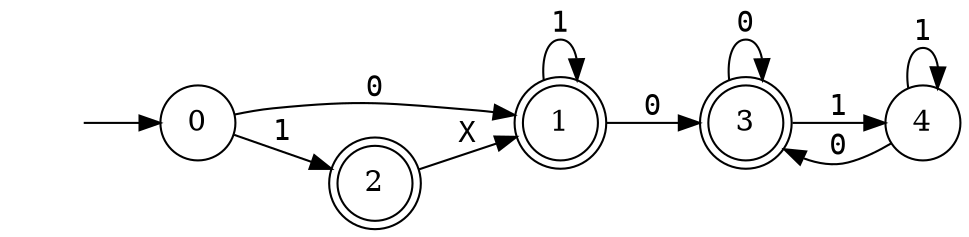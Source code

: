 digraph MONA_DFA {
 rankdir = LR;
 center = true;
 size = "7.5,10.5";
 edge [fontname = Courier];
 node [height = .5, width = .5];
 node [shape = doublecircle]; 1; 2; 3;
 node [shape = circle]; 0; 4;
 node [shape = box];
 init [shape = plaintext, label = ""];
 init -> 0;
 0 -> 1 [label="0"];
 0 -> 2 [label="1"];
 1 -> 1 [label="1"];
 1 -> 3 [label="0"];
 2 -> 1 [label="X"];
 3 -> 3 [label="0"];
 3 -> 4 [label="1"];
 4 -> 3 [label="0"];
 4 -> 4 [label="1"];
}
